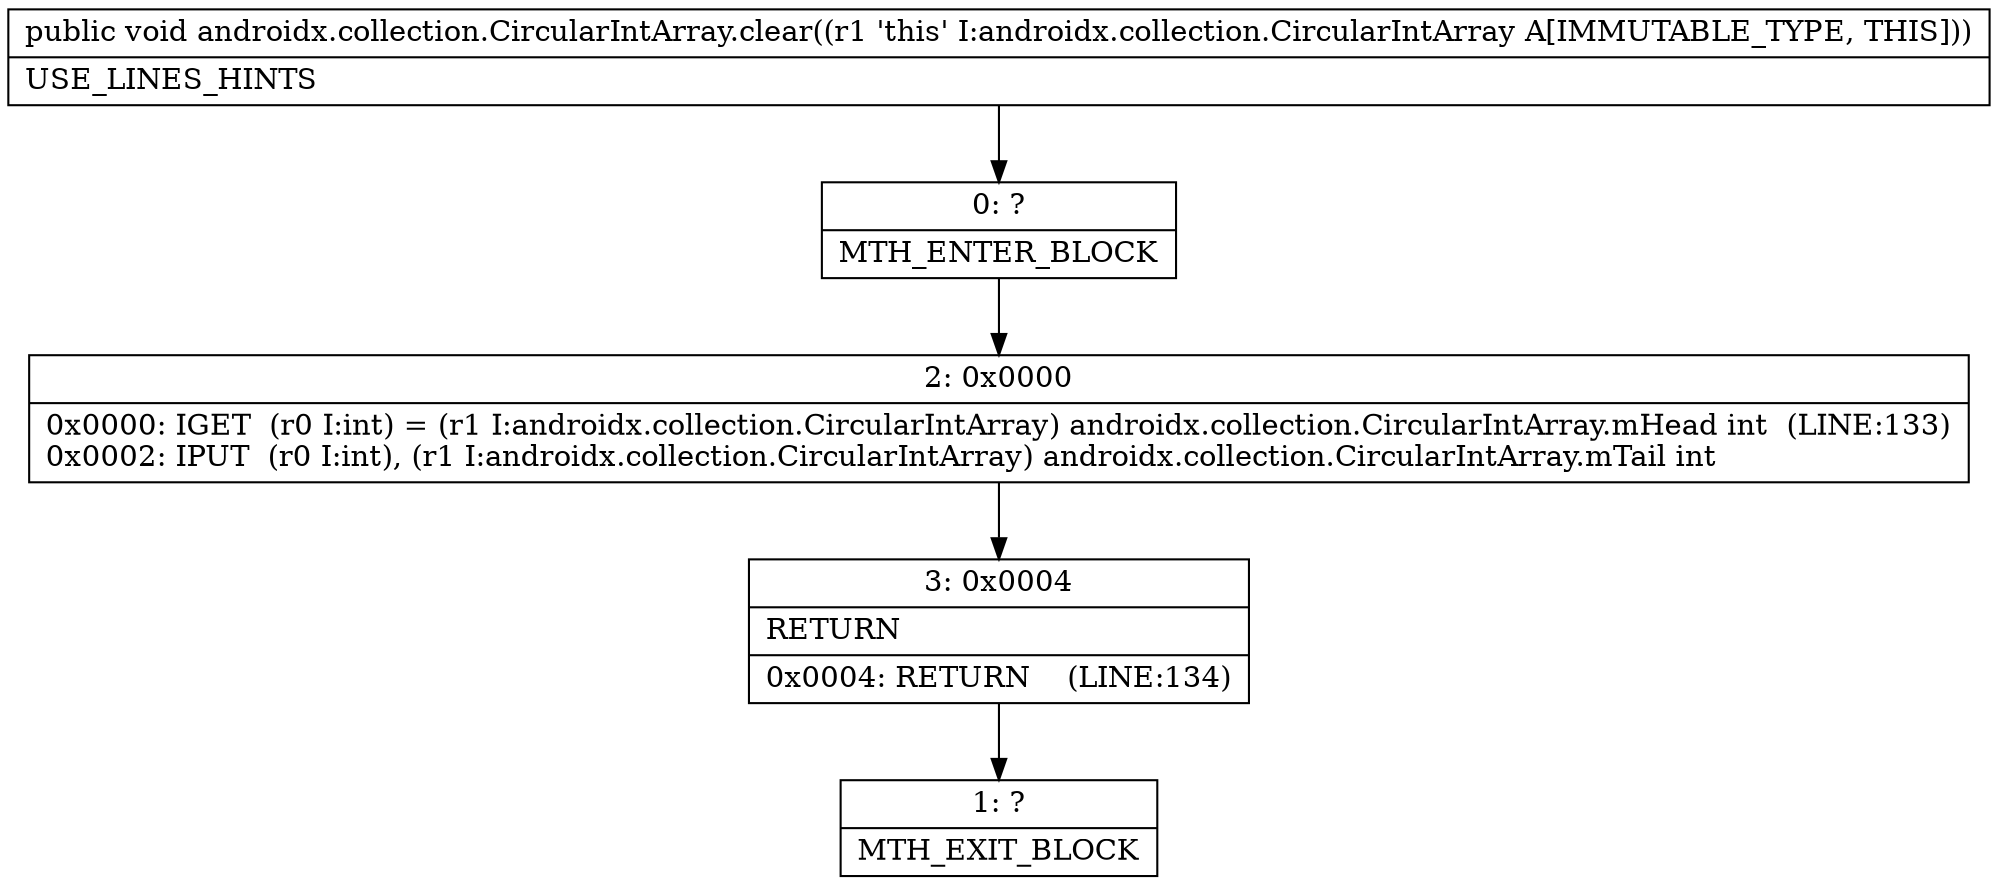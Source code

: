 digraph "CFG forandroidx.collection.CircularIntArray.clear()V" {
Node_0 [shape=record,label="{0\:\ ?|MTH_ENTER_BLOCK\l}"];
Node_2 [shape=record,label="{2\:\ 0x0000|0x0000: IGET  (r0 I:int) = (r1 I:androidx.collection.CircularIntArray) androidx.collection.CircularIntArray.mHead int  (LINE:133)\l0x0002: IPUT  (r0 I:int), (r1 I:androidx.collection.CircularIntArray) androidx.collection.CircularIntArray.mTail int \l}"];
Node_3 [shape=record,label="{3\:\ 0x0004|RETURN\l|0x0004: RETURN    (LINE:134)\l}"];
Node_1 [shape=record,label="{1\:\ ?|MTH_EXIT_BLOCK\l}"];
MethodNode[shape=record,label="{public void androidx.collection.CircularIntArray.clear((r1 'this' I:androidx.collection.CircularIntArray A[IMMUTABLE_TYPE, THIS]))  | USE_LINES_HINTS\l}"];
MethodNode -> Node_0;Node_0 -> Node_2;
Node_2 -> Node_3;
Node_3 -> Node_1;
}

